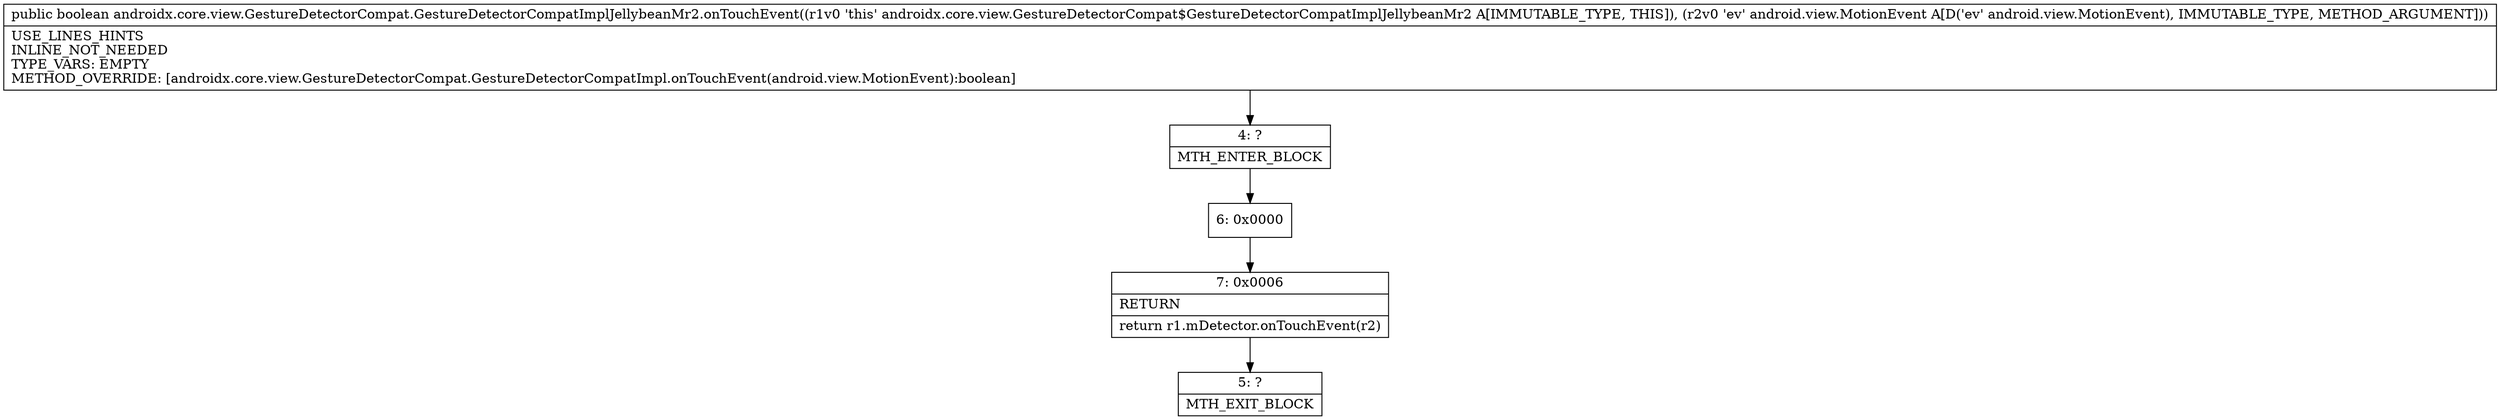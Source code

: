 digraph "CFG forandroidx.core.view.GestureDetectorCompat.GestureDetectorCompatImplJellybeanMr2.onTouchEvent(Landroid\/view\/MotionEvent;)Z" {
Node_4 [shape=record,label="{4\:\ ?|MTH_ENTER_BLOCK\l}"];
Node_6 [shape=record,label="{6\:\ 0x0000}"];
Node_7 [shape=record,label="{7\:\ 0x0006|RETURN\l|return r1.mDetector.onTouchEvent(r2)\l}"];
Node_5 [shape=record,label="{5\:\ ?|MTH_EXIT_BLOCK\l}"];
MethodNode[shape=record,label="{public boolean androidx.core.view.GestureDetectorCompat.GestureDetectorCompatImplJellybeanMr2.onTouchEvent((r1v0 'this' androidx.core.view.GestureDetectorCompat$GestureDetectorCompatImplJellybeanMr2 A[IMMUTABLE_TYPE, THIS]), (r2v0 'ev' android.view.MotionEvent A[D('ev' android.view.MotionEvent), IMMUTABLE_TYPE, METHOD_ARGUMENT]))  | USE_LINES_HINTS\lINLINE_NOT_NEEDED\lTYPE_VARS: EMPTY\lMETHOD_OVERRIDE: [androidx.core.view.GestureDetectorCompat.GestureDetectorCompatImpl.onTouchEvent(android.view.MotionEvent):boolean]\l}"];
MethodNode -> Node_4;Node_4 -> Node_6;
Node_6 -> Node_7;
Node_7 -> Node_5;
}

